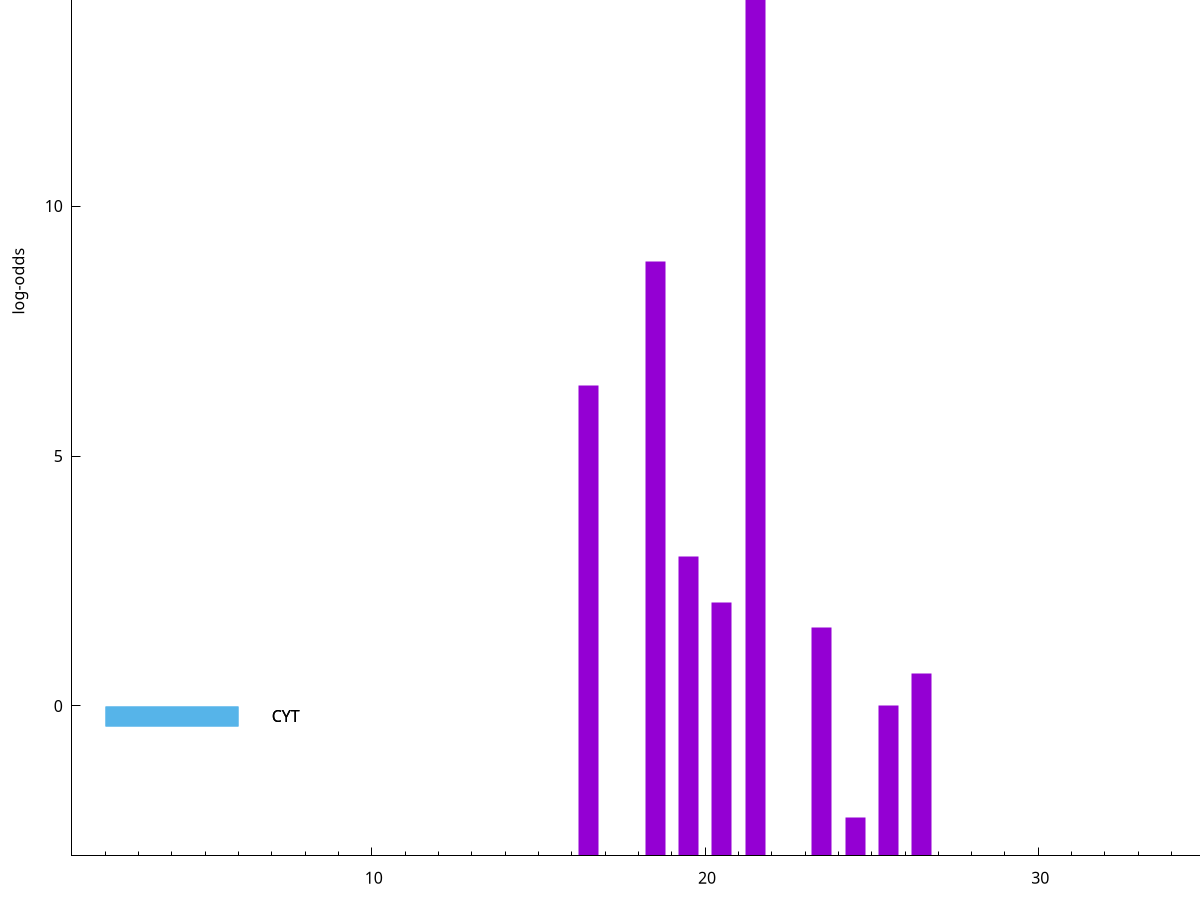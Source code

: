 set title "LipoP predictions for SRR4017849.gff"
set size 2., 1.4
set xrange [1:70] 
set mxtics 10
set yrange [-3:20]
set y2range [0:23]
set ylabel "log-odds"
set term postscript eps color solid "Helvetica" 30
set output "SRR4017849.gff156.eps"
set arrow from 2,18.4741 to 6,18.4741 nohead lt 1 lw 20
set label "SpI" at 7,18.4741
set arrow from 2,-0.200913 to 6,-0.200913 nohead lt 3 lw 20
set label "CYT" at 7,-0.200913
set arrow from 2,-0.200913 to 6,-0.200913 nohead lt 3 lw 20
set label "CYT" at 7,-0.200913
set arrow from 2,18.4741 to 6,18.4741 nohead lt 1 lw 20
set label "SpI" at 7,18.4741
# NOTE: The scores below are the log-odds scores with the threshold
# NOTE: subtracted (a hack to make gnuplot make the histogram all
# NOTE: look nice).
plot "-" axes x1y2 title "" with impulses lt 1 lw 20
21.500000 21.471800
18.500000 11.892900
16.500000 9.420630
19.500000 5.990720
20.500000 5.074480
23.500000 4.562250
26.500000 3.647109
25.500000 3.002019
24.500000 0.768240
e
exit
